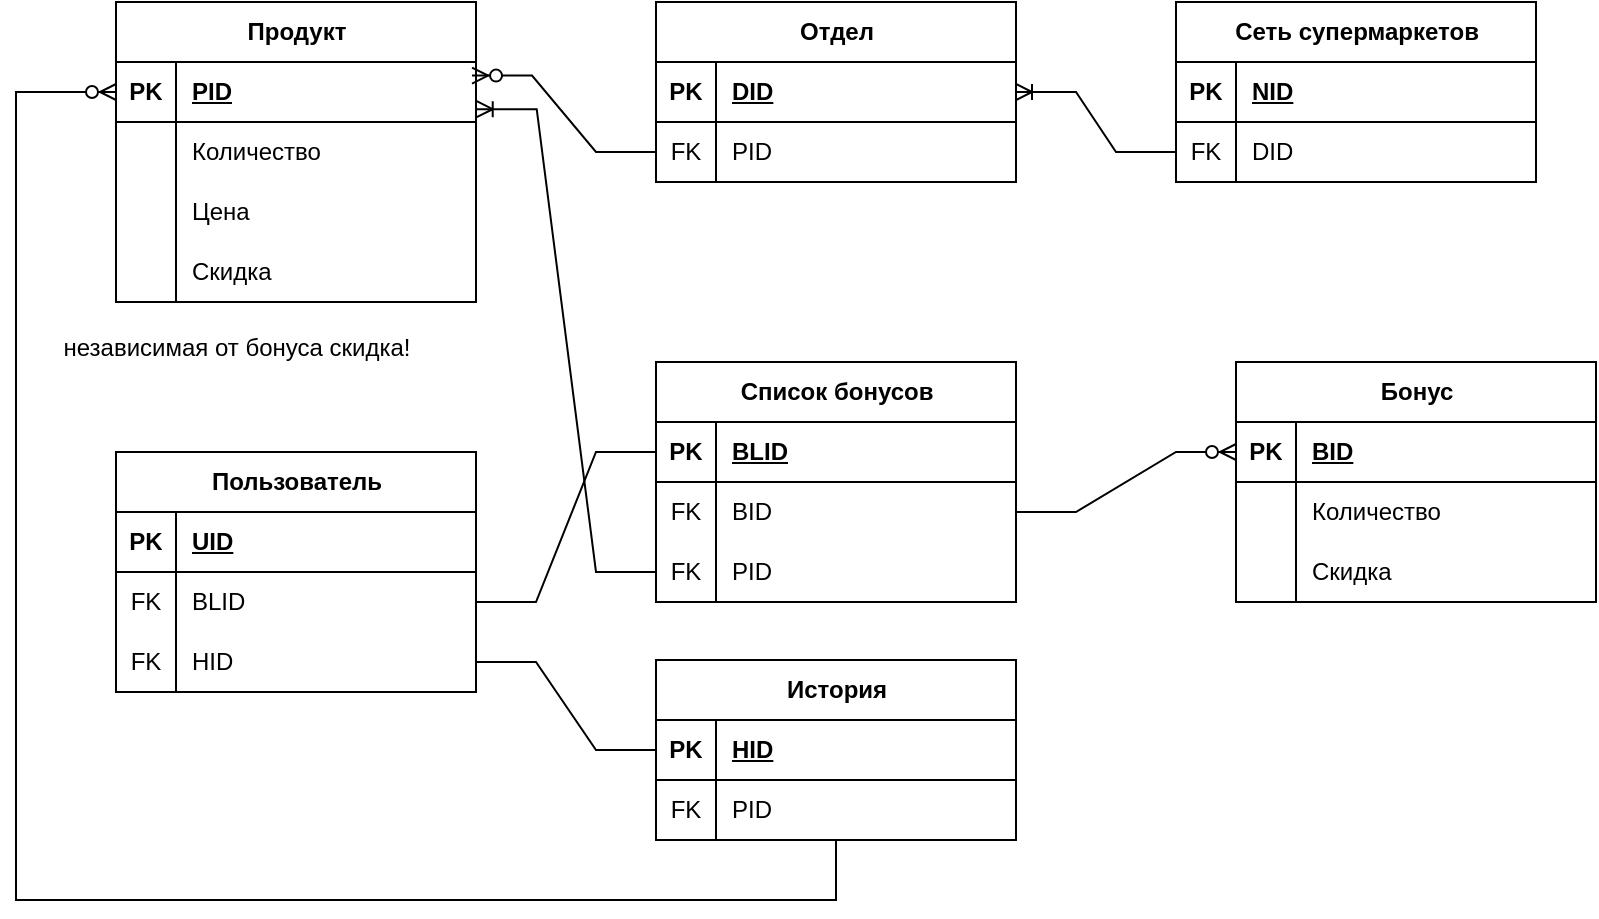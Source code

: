<mxfile version="24.7.17">
  <diagram name="Page-1" id="pORiPogpJ1KbNGm5__6I">
    <mxGraphModel dx="1050" dy="621" grid="1" gridSize="10" guides="1" tooltips="1" connect="1" arrows="1" fold="1" page="1" pageScale="1" pageWidth="1169" pageHeight="827" math="0" shadow="0">
      <root>
        <mxCell id="0" />
        <mxCell id="1" parent="0" />
        <mxCell id="QFXzIKTQ0oPwjGTwh7vh-58" value="Отдел" style="shape=table;startSize=30;container=1;collapsible=1;childLayout=tableLayout;fixedRows=1;rowLines=0;fontStyle=1;align=center;resizeLast=1;html=1;" parent="1" vertex="1">
          <mxGeometry x="390" y="40" width="180" height="90" as="geometry" />
        </mxCell>
        <mxCell id="QFXzIKTQ0oPwjGTwh7vh-59" value="" style="shape=tableRow;horizontal=0;startSize=0;swimlaneHead=0;swimlaneBody=0;fillColor=none;collapsible=0;dropTarget=0;points=[[0,0.5],[1,0.5]];portConstraint=eastwest;top=0;left=0;right=0;bottom=1;" parent="QFXzIKTQ0oPwjGTwh7vh-58" vertex="1">
          <mxGeometry y="30" width="180" height="30" as="geometry" />
        </mxCell>
        <mxCell id="QFXzIKTQ0oPwjGTwh7vh-60" value="PK" style="shape=partialRectangle;connectable=0;fillColor=none;top=0;left=0;bottom=0;right=0;fontStyle=1;overflow=hidden;whiteSpace=wrap;html=1;" parent="QFXzIKTQ0oPwjGTwh7vh-59" vertex="1">
          <mxGeometry width="30" height="30" as="geometry">
            <mxRectangle width="30" height="30" as="alternateBounds" />
          </mxGeometry>
        </mxCell>
        <mxCell id="QFXzIKTQ0oPwjGTwh7vh-61" value="DID" style="shape=partialRectangle;connectable=0;fillColor=none;top=0;left=0;bottom=0;right=0;align=left;spacingLeft=6;fontStyle=5;overflow=hidden;whiteSpace=wrap;html=1;" parent="QFXzIKTQ0oPwjGTwh7vh-59" vertex="1">
          <mxGeometry x="30" width="150" height="30" as="geometry">
            <mxRectangle width="150" height="30" as="alternateBounds" />
          </mxGeometry>
        </mxCell>
        <mxCell id="QFXzIKTQ0oPwjGTwh7vh-151" value="" style="shape=tableRow;horizontal=0;startSize=0;swimlaneHead=0;swimlaneBody=0;fillColor=none;collapsible=0;dropTarget=0;points=[[0,0.5],[1,0.5]];portConstraint=eastwest;top=0;left=0;right=0;bottom=0;" parent="QFXzIKTQ0oPwjGTwh7vh-58" vertex="1">
          <mxGeometry y="60" width="180" height="30" as="geometry" />
        </mxCell>
        <mxCell id="QFXzIKTQ0oPwjGTwh7vh-152" value="FK" style="shape=partialRectangle;connectable=0;fillColor=none;top=0;left=0;bottom=0;right=0;editable=1;overflow=hidden;whiteSpace=wrap;html=1;" parent="QFXzIKTQ0oPwjGTwh7vh-151" vertex="1">
          <mxGeometry width="30" height="30" as="geometry">
            <mxRectangle width="30" height="30" as="alternateBounds" />
          </mxGeometry>
        </mxCell>
        <mxCell id="QFXzIKTQ0oPwjGTwh7vh-153" value="PID" style="shape=partialRectangle;connectable=0;fillColor=none;top=0;left=0;bottom=0;right=0;align=left;spacingLeft=6;overflow=hidden;whiteSpace=wrap;html=1;" parent="QFXzIKTQ0oPwjGTwh7vh-151" vertex="1">
          <mxGeometry x="30" width="150" height="30" as="geometry">
            <mxRectangle width="150" height="30" as="alternateBounds" />
          </mxGeometry>
        </mxCell>
        <mxCell id="QFXzIKTQ0oPwjGTwh7vh-72" value="Продукт" style="shape=table;startSize=30;container=1;collapsible=1;childLayout=tableLayout;fixedRows=1;rowLines=0;fontStyle=1;align=center;resizeLast=1;html=1;" parent="1" vertex="1">
          <mxGeometry x="120" y="40" width="180" height="150" as="geometry" />
        </mxCell>
        <mxCell id="QFXzIKTQ0oPwjGTwh7vh-73" value="" style="shape=tableRow;horizontal=0;startSize=0;swimlaneHead=0;swimlaneBody=0;fillColor=none;collapsible=0;dropTarget=0;points=[[0,0.5],[1,0.5]];portConstraint=eastwest;top=0;left=0;right=0;bottom=1;" parent="QFXzIKTQ0oPwjGTwh7vh-72" vertex="1">
          <mxGeometry y="30" width="180" height="30" as="geometry" />
        </mxCell>
        <mxCell id="QFXzIKTQ0oPwjGTwh7vh-74" value="PK" style="shape=partialRectangle;connectable=0;fillColor=none;top=0;left=0;bottom=0;right=0;fontStyle=1;overflow=hidden;whiteSpace=wrap;html=1;" parent="QFXzIKTQ0oPwjGTwh7vh-73" vertex="1">
          <mxGeometry width="30" height="30" as="geometry">
            <mxRectangle width="30" height="30" as="alternateBounds" />
          </mxGeometry>
        </mxCell>
        <mxCell id="QFXzIKTQ0oPwjGTwh7vh-75" value="PID" style="shape=partialRectangle;connectable=0;fillColor=none;top=0;left=0;bottom=0;right=0;align=left;spacingLeft=6;fontStyle=5;overflow=hidden;whiteSpace=wrap;html=1;" parent="QFXzIKTQ0oPwjGTwh7vh-73" vertex="1">
          <mxGeometry x="30" width="150" height="30" as="geometry">
            <mxRectangle width="150" height="30" as="alternateBounds" />
          </mxGeometry>
        </mxCell>
        <mxCell id="QFXzIKTQ0oPwjGTwh7vh-169" value="" style="shape=tableRow;horizontal=0;startSize=0;swimlaneHead=0;swimlaneBody=0;fillColor=none;collapsible=0;dropTarget=0;points=[[0,0.5],[1,0.5]];portConstraint=eastwest;top=0;left=0;right=0;bottom=0;" parent="QFXzIKTQ0oPwjGTwh7vh-72" vertex="1">
          <mxGeometry y="60" width="180" height="30" as="geometry" />
        </mxCell>
        <mxCell id="QFXzIKTQ0oPwjGTwh7vh-170" value="" style="shape=partialRectangle;connectable=0;fillColor=none;top=0;left=0;bottom=0;right=0;editable=1;overflow=hidden;whiteSpace=wrap;html=1;" parent="QFXzIKTQ0oPwjGTwh7vh-169" vertex="1">
          <mxGeometry width="30" height="30" as="geometry">
            <mxRectangle width="30" height="30" as="alternateBounds" />
          </mxGeometry>
        </mxCell>
        <mxCell id="QFXzIKTQ0oPwjGTwh7vh-171" value="Количество" style="shape=partialRectangle;connectable=0;fillColor=none;top=0;left=0;bottom=0;right=0;align=left;spacingLeft=6;overflow=hidden;whiteSpace=wrap;html=1;" parent="QFXzIKTQ0oPwjGTwh7vh-169" vertex="1">
          <mxGeometry x="30" width="150" height="30" as="geometry">
            <mxRectangle width="150" height="30" as="alternateBounds" />
          </mxGeometry>
        </mxCell>
        <mxCell id="QFXzIKTQ0oPwjGTwh7vh-82" value="" style="shape=tableRow;horizontal=0;startSize=0;swimlaneHead=0;swimlaneBody=0;fillColor=none;collapsible=0;dropTarget=0;points=[[0,0.5],[1,0.5]];portConstraint=eastwest;top=0;left=0;right=0;bottom=0;" parent="QFXzIKTQ0oPwjGTwh7vh-72" vertex="1">
          <mxGeometry y="90" width="180" height="30" as="geometry" />
        </mxCell>
        <mxCell id="QFXzIKTQ0oPwjGTwh7vh-83" value="" style="shape=partialRectangle;connectable=0;fillColor=none;top=0;left=0;bottom=0;right=0;editable=1;overflow=hidden;whiteSpace=wrap;html=1;" parent="QFXzIKTQ0oPwjGTwh7vh-82" vertex="1">
          <mxGeometry width="30" height="30" as="geometry">
            <mxRectangle width="30" height="30" as="alternateBounds" />
          </mxGeometry>
        </mxCell>
        <mxCell id="QFXzIKTQ0oPwjGTwh7vh-84" value="Цена" style="shape=partialRectangle;connectable=0;fillColor=none;top=0;left=0;bottom=0;right=0;align=left;spacingLeft=6;overflow=hidden;whiteSpace=wrap;html=1;" parent="QFXzIKTQ0oPwjGTwh7vh-82" vertex="1">
          <mxGeometry x="30" width="150" height="30" as="geometry">
            <mxRectangle width="150" height="30" as="alternateBounds" />
          </mxGeometry>
        </mxCell>
        <mxCell id="ib8gypcMA6XyD2MN422E-28" value="" style="shape=tableRow;horizontal=0;startSize=0;swimlaneHead=0;swimlaneBody=0;fillColor=none;collapsible=0;dropTarget=0;points=[[0,0.5],[1,0.5]];portConstraint=eastwest;top=0;left=0;right=0;bottom=0;" parent="QFXzIKTQ0oPwjGTwh7vh-72" vertex="1">
          <mxGeometry y="120" width="180" height="30" as="geometry" />
        </mxCell>
        <mxCell id="ib8gypcMA6XyD2MN422E-29" value="" style="shape=partialRectangle;connectable=0;fillColor=none;top=0;left=0;bottom=0;right=0;editable=1;overflow=hidden;whiteSpace=wrap;html=1;" parent="ib8gypcMA6XyD2MN422E-28" vertex="1">
          <mxGeometry width="30" height="30" as="geometry">
            <mxRectangle width="30" height="30" as="alternateBounds" />
          </mxGeometry>
        </mxCell>
        <mxCell id="ib8gypcMA6XyD2MN422E-30" value="Скидка" style="shape=partialRectangle;connectable=0;fillColor=none;top=0;left=0;bottom=0;right=0;align=left;spacingLeft=6;overflow=hidden;whiteSpace=wrap;html=1;" parent="ib8gypcMA6XyD2MN422E-28" vertex="1">
          <mxGeometry x="30" width="150" height="30" as="geometry">
            <mxRectangle width="150" height="30" as="alternateBounds" />
          </mxGeometry>
        </mxCell>
        <mxCell id="QFXzIKTQ0oPwjGTwh7vh-100" value="Сеть супермаркетов" style="shape=table;startSize=30;container=1;collapsible=1;childLayout=tableLayout;fixedRows=1;rowLines=0;fontStyle=1;align=center;resizeLast=1;html=1;" parent="1" vertex="1">
          <mxGeometry x="650" y="40" width="180" height="90" as="geometry" />
        </mxCell>
        <mxCell id="QFXzIKTQ0oPwjGTwh7vh-101" value="" style="shape=tableRow;horizontal=0;startSize=0;swimlaneHead=0;swimlaneBody=0;fillColor=none;collapsible=0;dropTarget=0;points=[[0,0.5],[1,0.5]];portConstraint=eastwest;top=0;left=0;right=0;bottom=1;" parent="QFXzIKTQ0oPwjGTwh7vh-100" vertex="1">
          <mxGeometry y="30" width="180" height="30" as="geometry" />
        </mxCell>
        <mxCell id="QFXzIKTQ0oPwjGTwh7vh-102" value="PK" style="shape=partialRectangle;connectable=0;fillColor=none;top=0;left=0;bottom=0;right=0;fontStyle=1;overflow=hidden;whiteSpace=wrap;html=1;" parent="QFXzIKTQ0oPwjGTwh7vh-101" vertex="1">
          <mxGeometry width="30" height="30" as="geometry">
            <mxRectangle width="30" height="30" as="alternateBounds" />
          </mxGeometry>
        </mxCell>
        <mxCell id="QFXzIKTQ0oPwjGTwh7vh-103" value="NID" style="shape=partialRectangle;connectable=0;fillColor=none;top=0;left=0;bottom=0;right=0;align=left;spacingLeft=6;fontStyle=5;overflow=hidden;whiteSpace=wrap;html=1;" parent="QFXzIKTQ0oPwjGTwh7vh-101" vertex="1">
          <mxGeometry x="30" width="150" height="30" as="geometry">
            <mxRectangle width="150" height="30" as="alternateBounds" />
          </mxGeometry>
        </mxCell>
        <mxCell id="QFXzIKTQ0oPwjGTwh7vh-104" value="" style="shape=tableRow;horizontal=0;startSize=0;swimlaneHead=0;swimlaneBody=0;fillColor=none;collapsible=0;dropTarget=0;points=[[0,0.5],[1,0.5]];portConstraint=eastwest;top=0;left=0;right=0;bottom=0;" parent="QFXzIKTQ0oPwjGTwh7vh-100" vertex="1">
          <mxGeometry y="60" width="180" height="30" as="geometry" />
        </mxCell>
        <mxCell id="QFXzIKTQ0oPwjGTwh7vh-105" value="FK" style="shape=partialRectangle;connectable=0;fillColor=none;top=0;left=0;bottom=0;right=0;editable=1;overflow=hidden;whiteSpace=wrap;html=1;" parent="QFXzIKTQ0oPwjGTwh7vh-104" vertex="1">
          <mxGeometry width="30" height="30" as="geometry">
            <mxRectangle width="30" height="30" as="alternateBounds" />
          </mxGeometry>
        </mxCell>
        <mxCell id="QFXzIKTQ0oPwjGTwh7vh-106" value="DID" style="shape=partialRectangle;connectable=0;fillColor=none;top=0;left=0;bottom=0;right=0;align=left;spacingLeft=6;overflow=hidden;whiteSpace=wrap;html=1;" parent="QFXzIKTQ0oPwjGTwh7vh-104" vertex="1">
          <mxGeometry x="30" width="150" height="30" as="geometry">
            <mxRectangle width="150" height="30" as="alternateBounds" />
          </mxGeometry>
        </mxCell>
        <mxCell id="QFXzIKTQ0oPwjGTwh7vh-114" value="" style="fontSize=12;html=1;endArrow=ERzeroToMany;endFill=1;rounded=0;entryX=0.989;entryY=0.227;entryDx=0;entryDy=0;exitX=0;exitY=0.5;exitDx=0;exitDy=0;edgeStyle=entityRelationEdgeStyle;entryPerimeter=0;" parent="1" source="QFXzIKTQ0oPwjGTwh7vh-151" target="QFXzIKTQ0oPwjGTwh7vh-73" edge="1">
          <mxGeometry width="100" height="100" relative="1" as="geometry">
            <mxPoint x="390" y="130" as="sourcePoint" />
            <mxPoint x="400" y="240" as="targetPoint" />
          </mxGeometry>
        </mxCell>
        <mxCell id="QFXzIKTQ0oPwjGTwh7vh-116" value="" style="fontSize=12;html=1;endArrow=ERoneToMany;rounded=0;entryX=1;entryY=0.5;entryDx=0;entryDy=0;exitX=0;exitY=0.5;exitDx=0;exitDy=0;edgeStyle=entityRelationEdgeStyle;" parent="1" source="QFXzIKTQ0oPwjGTwh7vh-104" target="QFXzIKTQ0oPwjGTwh7vh-59" edge="1">
          <mxGeometry width="100" height="100" relative="1" as="geometry">
            <mxPoint x="650" y="100" as="sourcePoint" />
            <mxPoint x="750" as="targetPoint" />
          </mxGeometry>
        </mxCell>
        <mxCell id="QFXzIKTQ0oPwjGTwh7vh-124" value="Пользователь" style="shape=table;startSize=30;container=1;collapsible=1;childLayout=tableLayout;fixedRows=1;rowLines=0;fontStyle=1;align=center;resizeLast=1;html=1;" parent="1" vertex="1">
          <mxGeometry x="120" y="265" width="180" height="120" as="geometry" />
        </mxCell>
        <mxCell id="QFXzIKTQ0oPwjGTwh7vh-125" value="" style="shape=tableRow;horizontal=0;startSize=0;swimlaneHead=0;swimlaneBody=0;fillColor=none;collapsible=0;dropTarget=0;points=[[0,0.5],[1,0.5]];portConstraint=eastwest;top=0;left=0;right=0;bottom=1;" parent="QFXzIKTQ0oPwjGTwh7vh-124" vertex="1">
          <mxGeometry y="30" width="180" height="30" as="geometry" />
        </mxCell>
        <mxCell id="QFXzIKTQ0oPwjGTwh7vh-126" value="PK" style="shape=partialRectangle;connectable=0;fillColor=none;top=0;left=0;bottom=0;right=0;fontStyle=1;overflow=hidden;whiteSpace=wrap;html=1;" parent="QFXzIKTQ0oPwjGTwh7vh-125" vertex="1">
          <mxGeometry width="30" height="30" as="geometry">
            <mxRectangle width="30" height="30" as="alternateBounds" />
          </mxGeometry>
        </mxCell>
        <mxCell id="QFXzIKTQ0oPwjGTwh7vh-127" value="UID" style="shape=partialRectangle;connectable=0;fillColor=none;top=0;left=0;bottom=0;right=0;align=left;spacingLeft=6;fontStyle=5;overflow=hidden;whiteSpace=wrap;html=1;" parent="QFXzIKTQ0oPwjGTwh7vh-125" vertex="1">
          <mxGeometry x="30" width="150" height="30" as="geometry">
            <mxRectangle width="150" height="30" as="alternateBounds" />
          </mxGeometry>
        </mxCell>
        <mxCell id="QFXzIKTQ0oPwjGTwh7vh-131" value="" style="shape=tableRow;horizontal=0;startSize=0;swimlaneHead=0;swimlaneBody=0;fillColor=none;collapsible=0;dropTarget=0;points=[[0,0.5],[1,0.5]];portConstraint=eastwest;top=0;left=0;right=0;bottom=0;" parent="QFXzIKTQ0oPwjGTwh7vh-124" vertex="1">
          <mxGeometry y="60" width="180" height="30" as="geometry" />
        </mxCell>
        <mxCell id="QFXzIKTQ0oPwjGTwh7vh-132" value="FK" style="shape=partialRectangle;connectable=0;fillColor=none;top=0;left=0;bottom=0;right=0;editable=1;overflow=hidden;whiteSpace=wrap;html=1;" parent="QFXzIKTQ0oPwjGTwh7vh-131" vertex="1">
          <mxGeometry width="30" height="30" as="geometry">
            <mxRectangle width="30" height="30" as="alternateBounds" />
          </mxGeometry>
        </mxCell>
        <mxCell id="QFXzIKTQ0oPwjGTwh7vh-133" value="BLID" style="shape=partialRectangle;connectable=0;fillColor=none;top=0;left=0;bottom=0;right=0;align=left;spacingLeft=6;overflow=hidden;whiteSpace=wrap;html=1;" parent="QFXzIKTQ0oPwjGTwh7vh-131" vertex="1">
          <mxGeometry x="30" width="150" height="30" as="geometry">
            <mxRectangle width="150" height="30" as="alternateBounds" />
          </mxGeometry>
        </mxCell>
        <mxCell id="QFXzIKTQ0oPwjGTwh7vh-128" value="" style="shape=tableRow;horizontal=0;startSize=0;swimlaneHead=0;swimlaneBody=0;fillColor=none;collapsible=0;dropTarget=0;points=[[0,0.5],[1,0.5]];portConstraint=eastwest;top=0;left=0;right=0;bottom=0;" parent="QFXzIKTQ0oPwjGTwh7vh-124" vertex="1">
          <mxGeometry y="90" width="180" height="30" as="geometry" />
        </mxCell>
        <mxCell id="QFXzIKTQ0oPwjGTwh7vh-129" value="FK" style="shape=partialRectangle;connectable=0;fillColor=none;top=0;left=0;bottom=0;right=0;editable=1;overflow=hidden;whiteSpace=wrap;html=1;" parent="QFXzIKTQ0oPwjGTwh7vh-128" vertex="1">
          <mxGeometry width="30" height="30" as="geometry">
            <mxRectangle width="30" height="30" as="alternateBounds" />
          </mxGeometry>
        </mxCell>
        <mxCell id="QFXzIKTQ0oPwjGTwh7vh-130" value="HID" style="shape=partialRectangle;connectable=0;fillColor=none;top=0;left=0;bottom=0;right=0;align=left;spacingLeft=6;overflow=hidden;whiteSpace=wrap;html=1;" parent="QFXzIKTQ0oPwjGTwh7vh-128" vertex="1">
          <mxGeometry x="30" width="150" height="30" as="geometry">
            <mxRectangle width="150" height="30" as="alternateBounds" />
          </mxGeometry>
        </mxCell>
        <mxCell id="QFXzIKTQ0oPwjGTwh7vh-138" value="Список бонусов" style="shape=table;startSize=30;container=1;collapsible=1;childLayout=tableLayout;fixedRows=1;rowLines=0;fontStyle=1;align=center;resizeLast=1;html=1;" parent="1" vertex="1">
          <mxGeometry x="390" y="220" width="180" height="120" as="geometry" />
        </mxCell>
        <mxCell id="QFXzIKTQ0oPwjGTwh7vh-139" value="" style="shape=tableRow;horizontal=0;startSize=0;swimlaneHead=0;swimlaneBody=0;fillColor=none;collapsible=0;dropTarget=0;points=[[0,0.5],[1,0.5]];portConstraint=eastwest;top=0;left=0;right=0;bottom=1;" parent="QFXzIKTQ0oPwjGTwh7vh-138" vertex="1">
          <mxGeometry y="30" width="180" height="30" as="geometry" />
        </mxCell>
        <mxCell id="QFXzIKTQ0oPwjGTwh7vh-140" value="PK" style="shape=partialRectangle;connectable=0;fillColor=none;top=0;left=0;bottom=0;right=0;fontStyle=1;overflow=hidden;whiteSpace=wrap;html=1;" parent="QFXzIKTQ0oPwjGTwh7vh-139" vertex="1">
          <mxGeometry width="30" height="30" as="geometry">
            <mxRectangle width="30" height="30" as="alternateBounds" />
          </mxGeometry>
        </mxCell>
        <mxCell id="QFXzIKTQ0oPwjGTwh7vh-141" value="BLID" style="shape=partialRectangle;connectable=0;fillColor=none;top=0;left=0;bottom=0;right=0;align=left;spacingLeft=6;fontStyle=5;overflow=hidden;whiteSpace=wrap;html=1;" parent="QFXzIKTQ0oPwjGTwh7vh-139" vertex="1">
          <mxGeometry x="30" width="150" height="30" as="geometry">
            <mxRectangle width="150" height="30" as="alternateBounds" />
          </mxGeometry>
        </mxCell>
        <mxCell id="QFXzIKTQ0oPwjGTwh7vh-142" value="" style="shape=tableRow;horizontal=0;startSize=0;swimlaneHead=0;swimlaneBody=0;fillColor=none;collapsible=0;dropTarget=0;points=[[0,0.5],[1,0.5]];portConstraint=eastwest;top=0;left=0;right=0;bottom=0;" parent="QFXzIKTQ0oPwjGTwh7vh-138" vertex="1">
          <mxGeometry y="60" width="180" height="30" as="geometry" />
        </mxCell>
        <mxCell id="QFXzIKTQ0oPwjGTwh7vh-143" value="FK" style="shape=partialRectangle;connectable=0;fillColor=none;top=0;left=0;bottom=0;right=0;editable=1;overflow=hidden;whiteSpace=wrap;html=1;" parent="QFXzIKTQ0oPwjGTwh7vh-142" vertex="1">
          <mxGeometry width="30" height="30" as="geometry">
            <mxRectangle width="30" height="30" as="alternateBounds" />
          </mxGeometry>
        </mxCell>
        <mxCell id="QFXzIKTQ0oPwjGTwh7vh-144" value="BID" style="shape=partialRectangle;connectable=0;fillColor=none;top=0;left=0;bottom=0;right=0;align=left;spacingLeft=6;overflow=hidden;whiteSpace=wrap;html=1;" parent="QFXzIKTQ0oPwjGTwh7vh-142" vertex="1">
          <mxGeometry x="30" width="150" height="30" as="geometry">
            <mxRectangle width="150" height="30" as="alternateBounds" />
          </mxGeometry>
        </mxCell>
        <mxCell id="HL2_rysuJvc3fzlGvEwC-5" value="" style="shape=tableRow;horizontal=0;startSize=0;swimlaneHead=0;swimlaneBody=0;fillColor=none;collapsible=0;dropTarget=0;points=[[0,0.5],[1,0.5]];portConstraint=eastwest;top=0;left=0;right=0;bottom=0;" vertex="1" parent="QFXzIKTQ0oPwjGTwh7vh-138">
          <mxGeometry y="90" width="180" height="30" as="geometry" />
        </mxCell>
        <mxCell id="HL2_rysuJvc3fzlGvEwC-6" value="FK" style="shape=partialRectangle;connectable=0;fillColor=none;top=0;left=0;bottom=0;right=0;editable=1;overflow=hidden;whiteSpace=wrap;html=1;" vertex="1" parent="HL2_rysuJvc3fzlGvEwC-5">
          <mxGeometry width="30" height="30" as="geometry">
            <mxRectangle width="30" height="30" as="alternateBounds" />
          </mxGeometry>
        </mxCell>
        <mxCell id="HL2_rysuJvc3fzlGvEwC-7" value="PID" style="shape=partialRectangle;connectable=0;fillColor=none;top=0;left=0;bottom=0;right=0;align=left;spacingLeft=6;overflow=hidden;whiteSpace=wrap;html=1;" vertex="1" parent="HL2_rysuJvc3fzlGvEwC-5">
          <mxGeometry x="30" width="150" height="30" as="geometry">
            <mxRectangle width="150" height="30" as="alternateBounds" />
          </mxGeometry>
        </mxCell>
        <mxCell id="QFXzIKTQ0oPwjGTwh7vh-154" value="" style="endArrow=none;html=1;rounded=0;exitX=1;exitY=0.5;exitDx=0;exitDy=0;entryX=0;entryY=0.5;entryDx=0;entryDy=0;edgeStyle=entityRelationEdgeStyle;" parent="1" source="QFXzIKTQ0oPwjGTwh7vh-131" target="QFXzIKTQ0oPwjGTwh7vh-139" edge="1">
          <mxGeometry relative="1" as="geometry">
            <mxPoint x="570" y="220" as="sourcePoint" />
            <mxPoint x="730" y="220" as="targetPoint" />
          </mxGeometry>
        </mxCell>
        <mxCell id="QFXzIKTQ0oPwjGTwh7vh-155" value="Бонус" style="shape=table;startSize=30;container=1;collapsible=1;childLayout=tableLayout;fixedRows=1;rowLines=0;fontStyle=1;align=center;resizeLast=1;html=1;" parent="1" vertex="1">
          <mxGeometry x="680" y="220" width="180" height="120" as="geometry" />
        </mxCell>
        <mxCell id="QFXzIKTQ0oPwjGTwh7vh-156" value="" style="shape=tableRow;horizontal=0;startSize=0;swimlaneHead=0;swimlaneBody=0;fillColor=none;collapsible=0;dropTarget=0;points=[[0,0.5],[1,0.5]];portConstraint=eastwest;top=0;left=0;right=0;bottom=1;" parent="QFXzIKTQ0oPwjGTwh7vh-155" vertex="1">
          <mxGeometry y="30" width="180" height="30" as="geometry" />
        </mxCell>
        <mxCell id="QFXzIKTQ0oPwjGTwh7vh-157" value="PK" style="shape=partialRectangle;connectable=0;fillColor=none;top=0;left=0;bottom=0;right=0;fontStyle=1;overflow=hidden;whiteSpace=wrap;html=1;" parent="QFXzIKTQ0oPwjGTwh7vh-156" vertex="1">
          <mxGeometry width="30" height="30" as="geometry">
            <mxRectangle width="30" height="30" as="alternateBounds" />
          </mxGeometry>
        </mxCell>
        <mxCell id="QFXzIKTQ0oPwjGTwh7vh-158" value="BID" style="shape=partialRectangle;connectable=0;fillColor=none;top=0;left=0;bottom=0;right=0;align=left;spacingLeft=6;fontStyle=5;overflow=hidden;whiteSpace=wrap;html=1;" parent="QFXzIKTQ0oPwjGTwh7vh-156" vertex="1">
          <mxGeometry x="30" width="150" height="30" as="geometry">
            <mxRectangle width="150" height="30" as="alternateBounds" />
          </mxGeometry>
        </mxCell>
        <mxCell id="ib8gypcMA6XyD2MN422E-7" value="" style="shape=tableRow;horizontal=0;startSize=0;swimlaneHead=0;swimlaneBody=0;fillColor=none;collapsible=0;dropTarget=0;points=[[0,0.5],[1,0.5]];portConstraint=eastwest;top=0;left=0;right=0;bottom=0;" parent="QFXzIKTQ0oPwjGTwh7vh-155" vertex="1">
          <mxGeometry y="60" width="180" height="30" as="geometry" />
        </mxCell>
        <mxCell id="ib8gypcMA6XyD2MN422E-8" value="" style="shape=partialRectangle;connectable=0;fillColor=none;top=0;left=0;bottom=0;right=0;editable=1;overflow=hidden;whiteSpace=wrap;html=1;" parent="ib8gypcMA6XyD2MN422E-7" vertex="1">
          <mxGeometry width="30" height="30" as="geometry">
            <mxRectangle width="30" height="30" as="alternateBounds" />
          </mxGeometry>
        </mxCell>
        <mxCell id="ib8gypcMA6XyD2MN422E-9" value="Количество" style="shape=partialRectangle;connectable=0;fillColor=none;top=0;left=0;bottom=0;right=0;align=left;spacingLeft=6;overflow=hidden;whiteSpace=wrap;html=1;" parent="ib8gypcMA6XyD2MN422E-7" vertex="1">
          <mxGeometry x="30" width="150" height="30" as="geometry">
            <mxRectangle width="150" height="30" as="alternateBounds" />
          </mxGeometry>
        </mxCell>
        <mxCell id="ib8gypcMA6XyD2MN422E-1" value="" style="shape=tableRow;horizontal=0;startSize=0;swimlaneHead=0;swimlaneBody=0;fillColor=none;collapsible=0;dropTarget=0;points=[[0,0.5],[1,0.5]];portConstraint=eastwest;top=0;left=0;right=0;bottom=0;" parent="QFXzIKTQ0oPwjGTwh7vh-155" vertex="1">
          <mxGeometry y="90" width="180" height="30" as="geometry" />
        </mxCell>
        <mxCell id="ib8gypcMA6XyD2MN422E-2" value="" style="shape=partialRectangle;connectable=0;fillColor=none;top=0;left=0;bottom=0;right=0;editable=1;overflow=hidden;whiteSpace=wrap;html=1;" parent="ib8gypcMA6XyD2MN422E-1" vertex="1">
          <mxGeometry width="30" height="30" as="geometry">
            <mxRectangle width="30" height="30" as="alternateBounds" />
          </mxGeometry>
        </mxCell>
        <mxCell id="ib8gypcMA6XyD2MN422E-3" value="Скидка" style="shape=partialRectangle;connectable=0;fillColor=none;top=0;left=0;bottom=0;right=0;align=left;spacingLeft=6;overflow=hidden;whiteSpace=wrap;html=1;" parent="ib8gypcMA6XyD2MN422E-1" vertex="1">
          <mxGeometry x="30" width="150" height="30" as="geometry">
            <mxRectangle width="150" height="30" as="alternateBounds" />
          </mxGeometry>
        </mxCell>
        <mxCell id="QFXzIKTQ0oPwjGTwh7vh-168" value="" style="edgeStyle=entityRelationEdgeStyle;fontSize=12;html=1;endArrow=ERzeroToMany;endFill=1;rounded=0;exitX=1;exitY=0.5;exitDx=0;exitDy=0;entryX=0;entryY=0.5;entryDx=0;entryDy=0;" parent="1" source="QFXzIKTQ0oPwjGTwh7vh-142" target="QFXzIKTQ0oPwjGTwh7vh-156" edge="1">
          <mxGeometry width="100" height="100" relative="1" as="geometry">
            <mxPoint x="540" y="490" as="sourcePoint" />
            <mxPoint x="640" y="390" as="targetPoint" />
          </mxGeometry>
        </mxCell>
        <mxCell id="QFXzIKTQ0oPwjGTwh7vh-177" value="История" style="shape=table;startSize=30;container=1;collapsible=1;childLayout=tableLayout;fixedRows=1;rowLines=0;fontStyle=1;align=center;resizeLast=1;html=1;" parent="1" vertex="1">
          <mxGeometry x="390" y="369" width="180" height="90" as="geometry" />
        </mxCell>
        <mxCell id="QFXzIKTQ0oPwjGTwh7vh-178" value="" style="shape=tableRow;horizontal=0;startSize=0;swimlaneHead=0;swimlaneBody=0;fillColor=none;collapsible=0;dropTarget=0;points=[[0,0.5],[1,0.5]];portConstraint=eastwest;top=0;left=0;right=0;bottom=1;" parent="QFXzIKTQ0oPwjGTwh7vh-177" vertex="1">
          <mxGeometry y="30" width="180" height="30" as="geometry" />
        </mxCell>
        <mxCell id="QFXzIKTQ0oPwjGTwh7vh-179" value="PK" style="shape=partialRectangle;connectable=0;fillColor=none;top=0;left=0;bottom=0;right=0;fontStyle=1;overflow=hidden;whiteSpace=wrap;html=1;" parent="QFXzIKTQ0oPwjGTwh7vh-178" vertex="1">
          <mxGeometry width="30" height="30" as="geometry">
            <mxRectangle width="30" height="30" as="alternateBounds" />
          </mxGeometry>
        </mxCell>
        <mxCell id="QFXzIKTQ0oPwjGTwh7vh-180" value="HID" style="shape=partialRectangle;connectable=0;fillColor=none;top=0;left=0;bottom=0;right=0;align=left;spacingLeft=6;fontStyle=5;overflow=hidden;whiteSpace=wrap;html=1;" parent="QFXzIKTQ0oPwjGTwh7vh-178" vertex="1">
          <mxGeometry x="30" width="150" height="30" as="geometry">
            <mxRectangle width="150" height="30" as="alternateBounds" />
          </mxGeometry>
        </mxCell>
        <mxCell id="QFXzIKTQ0oPwjGTwh7vh-181" value="" style="shape=tableRow;horizontal=0;startSize=0;swimlaneHead=0;swimlaneBody=0;fillColor=none;collapsible=0;dropTarget=0;points=[[0,0.5],[1,0.5]];portConstraint=eastwest;top=0;left=0;right=0;bottom=0;" parent="QFXzIKTQ0oPwjGTwh7vh-177" vertex="1">
          <mxGeometry y="60" width="180" height="30" as="geometry" />
        </mxCell>
        <mxCell id="QFXzIKTQ0oPwjGTwh7vh-182" value="FK" style="shape=partialRectangle;connectable=0;fillColor=none;top=0;left=0;bottom=0;right=0;editable=1;overflow=hidden;whiteSpace=wrap;html=1;" parent="QFXzIKTQ0oPwjGTwh7vh-181" vertex="1">
          <mxGeometry width="30" height="30" as="geometry">
            <mxRectangle width="30" height="30" as="alternateBounds" />
          </mxGeometry>
        </mxCell>
        <mxCell id="QFXzIKTQ0oPwjGTwh7vh-183" value="PID" style="shape=partialRectangle;connectable=0;fillColor=none;top=0;left=0;bottom=0;right=0;align=left;spacingLeft=6;overflow=hidden;whiteSpace=wrap;html=1;" parent="QFXzIKTQ0oPwjGTwh7vh-181" vertex="1">
          <mxGeometry x="30" width="150" height="30" as="geometry">
            <mxRectangle width="150" height="30" as="alternateBounds" />
          </mxGeometry>
        </mxCell>
        <mxCell id="QFXzIKTQ0oPwjGTwh7vh-190" value="" style="edgeStyle=orthogonalEdgeStyle;fontSize=12;html=1;endArrow=ERzeroToMany;endFill=1;rounded=0;entryX=0;entryY=0.5;entryDx=0;entryDy=0;" parent="1" source="QFXzIKTQ0oPwjGTwh7vh-181" target="QFXzIKTQ0oPwjGTwh7vh-73" edge="1">
          <mxGeometry width="100" height="100" relative="1" as="geometry">
            <mxPoint x="120" y="520" as="sourcePoint" />
            <mxPoint x="220" y="420" as="targetPoint" />
            <Array as="points">
              <mxPoint x="480" y="489" />
              <mxPoint x="70" y="489" />
              <mxPoint x="70" y="85" />
            </Array>
          </mxGeometry>
        </mxCell>
        <mxCell id="QFXzIKTQ0oPwjGTwh7vh-191" value="" style="endArrow=none;html=1;rounded=0;exitX=1;exitY=0.5;exitDx=0;exitDy=0;entryX=0;entryY=0.5;entryDx=0;entryDy=0;edgeStyle=entityRelationEdgeStyle;" parent="1" source="QFXzIKTQ0oPwjGTwh7vh-128" target="QFXzIKTQ0oPwjGTwh7vh-178" edge="1">
          <mxGeometry relative="1" as="geometry">
            <mxPoint x="320" y="370" as="sourcePoint" />
            <mxPoint x="480" y="370" as="targetPoint" />
          </mxGeometry>
        </mxCell>
        <mxCell id="ib8gypcMA6XyD2MN422E-31" value="независимая от бонуса скидка!" style="text;html=1;align=center;verticalAlign=middle;resizable=0;points=[];autosize=1;strokeColor=none;fillColor=none;" parent="1" vertex="1">
          <mxGeometry x="80" y="198" width="200" height="30" as="geometry" />
        </mxCell>
        <mxCell id="HL2_rysuJvc3fzlGvEwC-9" value="" style="edgeStyle=entityRelationEdgeStyle;fontSize=12;html=1;endArrow=ERoneToMany;rounded=0;entryX=1.002;entryY=0.787;entryDx=0;entryDy=0;entryPerimeter=0;exitX=0;exitY=0.5;exitDx=0;exitDy=0;" edge="1" parent="1" source="HL2_rysuJvc3fzlGvEwC-5" target="QFXzIKTQ0oPwjGTwh7vh-73">
          <mxGeometry width="100" height="100" relative="1" as="geometry">
            <mxPoint x="320" y="250" as="sourcePoint" />
            <mxPoint x="420" y="150" as="targetPoint" />
          </mxGeometry>
        </mxCell>
      </root>
    </mxGraphModel>
  </diagram>
</mxfile>
